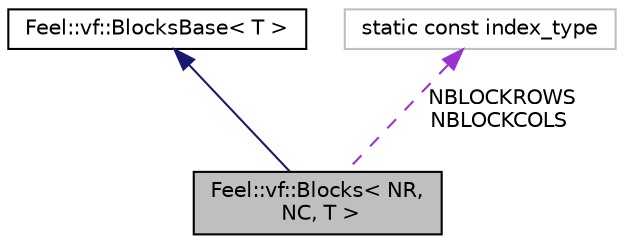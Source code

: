 digraph "Feel::vf::Blocks&lt; NR, NC, T &gt;"
{
 // LATEX_PDF_SIZE
  edge [fontname="Helvetica",fontsize="10",labelfontname="Helvetica",labelfontsize="10"];
  node [fontname="Helvetica",fontsize="10",shape=record];
  Node1 [label="Feel::vf::Blocks\< NR,\l NC, T \>",height=0.2,width=0.4,color="black", fillcolor="grey75", style="filled", fontcolor="black",tooltip=" "];
  Node2 -> Node1 [dir="back",color="midnightblue",fontsize="10",style="solid",fontname="Helvetica"];
  Node2 [label="Feel::vf::BlocksBase\< T \>",height=0.2,width=0.4,color="black", fillcolor="white", style="filled",URL="$structFeel_1_1vf_1_1BlocksBase.html",tooltip=" "];
  Node3 -> Node1 [dir="back",color="darkorchid3",fontsize="10",style="dashed",label=" NBLOCKROWS\nNBLOCKCOLS" ,fontname="Helvetica"];
  Node3 [label="static const index_type",height=0.2,width=0.4,color="grey75", fillcolor="white", style="filled",tooltip=" "];
}
